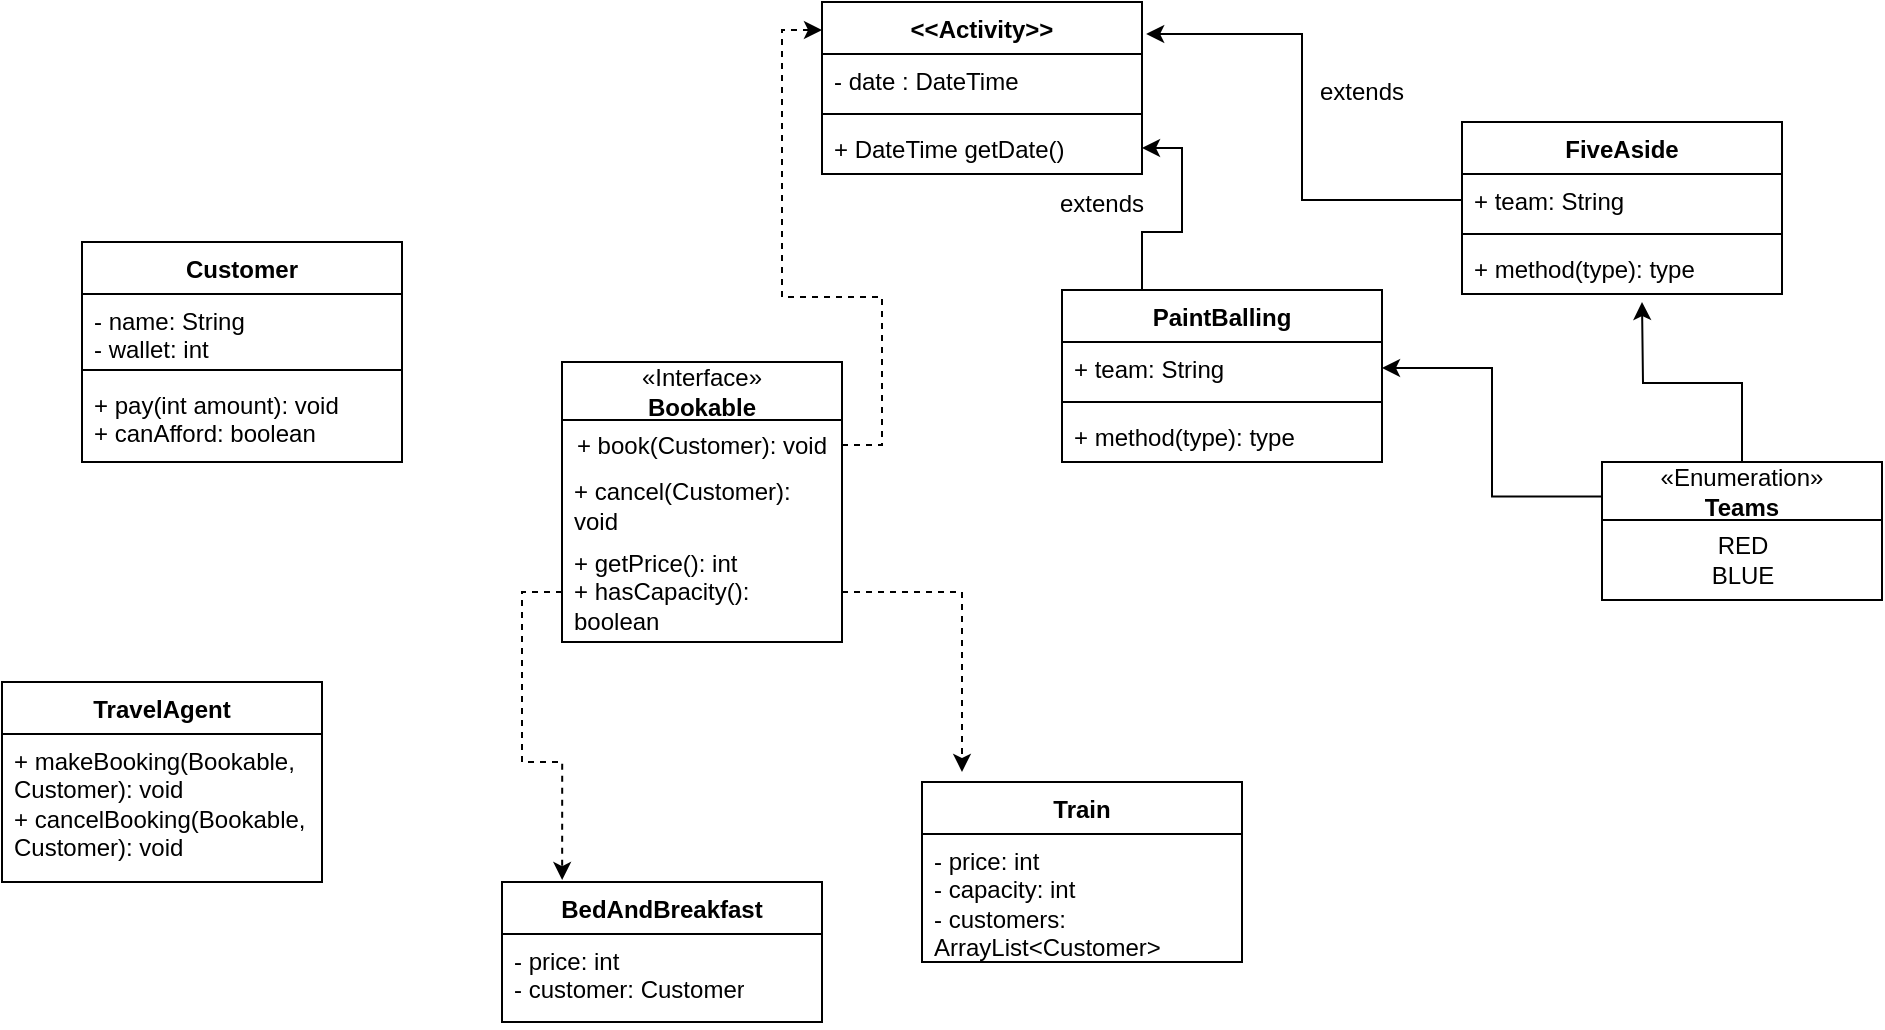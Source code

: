 <mxfile version="24.4.6" type="device">
  <diagram name="Page-1" id="BTbwwkdLSnDxbevNjmIQ">
    <mxGraphModel dx="1060" dy="646" grid="1" gridSize="10" guides="1" tooltips="1" connect="1" arrows="1" fold="1" page="1" pageScale="1" pageWidth="1169" pageHeight="1654" math="0" shadow="0">
      <root>
        <mxCell id="0" />
        <mxCell id="1" parent="0" />
        <mxCell id="CcyPMsc8jHvGXGtmvJJg-1" value="Customer" style="swimlane;fontStyle=1;align=center;verticalAlign=top;childLayout=stackLayout;horizontal=1;startSize=26;horizontalStack=0;resizeParent=1;resizeParentMax=0;resizeLast=0;collapsible=1;marginBottom=0;whiteSpace=wrap;html=1;" vertex="1" parent="1">
          <mxGeometry x="150" y="130" width="160" height="110" as="geometry" />
        </mxCell>
        <mxCell id="CcyPMsc8jHvGXGtmvJJg-2" value="- name: String&lt;div&gt;- wallet: int&lt;br&gt;&lt;/div&gt;" style="text;strokeColor=none;fillColor=none;align=left;verticalAlign=top;spacingLeft=4;spacingRight=4;overflow=hidden;rotatable=0;points=[[0,0.5],[1,0.5]];portConstraint=eastwest;whiteSpace=wrap;html=1;" vertex="1" parent="CcyPMsc8jHvGXGtmvJJg-1">
          <mxGeometry y="26" width="160" height="34" as="geometry" />
        </mxCell>
        <mxCell id="CcyPMsc8jHvGXGtmvJJg-3" value="" style="line;strokeWidth=1;fillColor=none;align=left;verticalAlign=middle;spacingTop=-1;spacingLeft=3;spacingRight=3;rotatable=0;labelPosition=right;points=[];portConstraint=eastwest;strokeColor=inherit;" vertex="1" parent="CcyPMsc8jHvGXGtmvJJg-1">
          <mxGeometry y="60" width="160" height="8" as="geometry" />
        </mxCell>
        <mxCell id="CcyPMsc8jHvGXGtmvJJg-4" value="+ pay(int amount): void&lt;div&gt;+ canAfford: boolean&lt;/div&gt;" style="text;strokeColor=none;fillColor=none;align=left;verticalAlign=top;spacingLeft=4;spacingRight=4;overflow=hidden;rotatable=0;points=[[0,0.5],[1,0.5]];portConstraint=eastwest;whiteSpace=wrap;html=1;" vertex="1" parent="CcyPMsc8jHvGXGtmvJJg-1">
          <mxGeometry y="68" width="160" height="42" as="geometry" />
        </mxCell>
        <mxCell id="CcyPMsc8jHvGXGtmvJJg-14" value="&lt;span style=&quot;font-weight: 400;&quot;&gt;«Interface»&lt;/span&gt;&lt;br style=&quot;font-weight: 400;&quot;&gt;&lt;b&gt;Bookable&lt;/b&gt;" style="swimlane;fontStyle=1;align=center;verticalAlign=middle;childLayout=stackLayout;horizontal=1;startSize=29;horizontalStack=0;resizeParent=1;resizeParentMax=0;resizeLast=0;collapsible=0;marginBottom=0;html=1;whiteSpace=wrap;" vertex="1" parent="1">
          <mxGeometry x="390" y="190" width="140" height="140" as="geometry" />
        </mxCell>
        <mxCell id="CcyPMsc8jHvGXGtmvJJg-15" value="+ book(Customer): void" style="text;html=1;strokeColor=none;fillColor=none;align=center;verticalAlign=middle;spacingLeft=4;spacingRight=4;overflow=hidden;rotatable=0;points=[[0,0.5],[1,0.5]];portConstraint=eastwest;whiteSpace=wrap;" vertex="1" parent="CcyPMsc8jHvGXGtmvJJg-14">
          <mxGeometry y="29" width="140" height="25" as="geometry" />
        </mxCell>
        <mxCell id="CcyPMsc8jHvGXGtmvJJg-16" value="&lt;span style=&quot;text-align: center;&quot;&gt;+ cancel(Customer): void&lt;/span&gt;" style="text;html=1;strokeColor=none;fillColor=none;align=left;verticalAlign=middle;spacingLeft=4;spacingRight=4;overflow=hidden;rotatable=0;points=[[0,0.5],[1,0.5]];portConstraint=eastwest;whiteSpace=wrap;" vertex="1" parent="CcyPMsc8jHvGXGtmvJJg-14">
          <mxGeometry y="54" width="140" height="36" as="geometry" />
        </mxCell>
        <mxCell id="CcyPMsc8jHvGXGtmvJJg-17" value="+ getPrice(): int&lt;div&gt;+ hasCapacity(): boolean&lt;/div&gt;" style="text;html=1;strokeColor=none;fillColor=none;align=left;verticalAlign=middle;spacingLeft=4;spacingRight=4;overflow=hidden;rotatable=0;points=[[0,0.5],[1,0.5]];portConstraint=eastwest;whiteSpace=wrap;" vertex="1" parent="CcyPMsc8jHvGXGtmvJJg-14">
          <mxGeometry y="90" width="140" height="50" as="geometry" />
        </mxCell>
        <mxCell id="CcyPMsc8jHvGXGtmvJJg-22" value="TravelAgent" style="swimlane;fontStyle=1;align=center;verticalAlign=top;childLayout=stackLayout;horizontal=1;startSize=26;horizontalStack=0;resizeParent=1;resizeParentMax=0;resizeLast=0;collapsible=1;marginBottom=0;whiteSpace=wrap;html=1;" vertex="1" parent="1">
          <mxGeometry x="110" y="350" width="160" height="100" as="geometry" />
        </mxCell>
        <mxCell id="CcyPMsc8jHvGXGtmvJJg-25" value="+ makeBooking(Bookable, Customer): void&lt;div&gt;+ cancelBooking(Bookable, Customer): void&lt;div&gt;&lt;br&gt;&lt;/div&gt;&lt;/div&gt;" style="text;strokeColor=none;fillColor=none;align=left;verticalAlign=top;spacingLeft=4;spacingRight=4;overflow=hidden;rotatable=0;points=[[0,0.5],[1,0.5]];portConstraint=eastwest;whiteSpace=wrap;html=1;" vertex="1" parent="CcyPMsc8jHvGXGtmvJJg-22">
          <mxGeometry y="26" width="160" height="74" as="geometry" />
        </mxCell>
        <mxCell id="CcyPMsc8jHvGXGtmvJJg-26" value="Train" style="swimlane;fontStyle=1;align=center;verticalAlign=top;childLayout=stackLayout;horizontal=1;startSize=26;horizontalStack=0;resizeParent=1;resizeParentMax=0;resizeLast=0;collapsible=1;marginBottom=0;whiteSpace=wrap;html=1;" vertex="1" parent="1">
          <mxGeometry x="570" y="400" width="160" height="90" as="geometry" />
        </mxCell>
        <mxCell id="CcyPMsc8jHvGXGtmvJJg-27" value="- price: int&lt;div&gt;- capacity: int&lt;br&gt;&lt;div&gt;- customers: ArrayList&amp;lt;Customer&amp;gt;&lt;/div&gt;&lt;/div&gt;" style="text;strokeColor=none;fillColor=none;align=left;verticalAlign=top;spacingLeft=4;spacingRight=4;overflow=hidden;rotatable=0;points=[[0,0.5],[1,0.5]];portConstraint=eastwest;whiteSpace=wrap;html=1;" vertex="1" parent="CcyPMsc8jHvGXGtmvJJg-26">
          <mxGeometry y="26" width="160" height="64" as="geometry" />
        </mxCell>
        <mxCell id="CcyPMsc8jHvGXGtmvJJg-50" value="BedAndBreakfast" style="swimlane;fontStyle=1;align=center;verticalAlign=top;childLayout=stackLayout;horizontal=1;startSize=26;horizontalStack=0;resizeParent=1;resizeParentMax=0;resizeLast=0;collapsible=1;marginBottom=0;whiteSpace=wrap;html=1;" vertex="1" parent="1">
          <mxGeometry x="360" y="450" width="160" height="70" as="geometry" />
        </mxCell>
        <mxCell id="CcyPMsc8jHvGXGtmvJJg-51" value="- price: int&lt;div&gt;- customer: Customer&lt;/div&gt;" style="text;strokeColor=none;fillColor=none;align=left;verticalAlign=top;spacingLeft=4;spacingRight=4;overflow=hidden;rotatable=0;points=[[0,0.5],[1,0.5]];portConstraint=eastwest;whiteSpace=wrap;html=1;" vertex="1" parent="CcyPMsc8jHvGXGtmvJJg-50">
          <mxGeometry y="26" width="160" height="44" as="geometry" />
        </mxCell>
        <mxCell id="CcyPMsc8jHvGXGtmvJJg-55" value="&amp;lt;&amp;lt;Activity&amp;gt;&amp;gt;" style="swimlane;fontStyle=1;align=center;verticalAlign=top;childLayout=stackLayout;horizontal=1;startSize=26;horizontalStack=0;resizeParent=1;resizeParentMax=0;resizeLast=0;collapsible=1;marginBottom=0;whiteSpace=wrap;html=1;" vertex="1" parent="1">
          <mxGeometry x="520" y="10" width="160" height="86" as="geometry" />
        </mxCell>
        <mxCell id="CcyPMsc8jHvGXGtmvJJg-56" value="- date : DateTime" style="text;strokeColor=none;fillColor=none;align=left;verticalAlign=top;spacingLeft=4;spacingRight=4;overflow=hidden;rotatable=0;points=[[0,0.5],[1,0.5]];portConstraint=eastwest;whiteSpace=wrap;html=1;" vertex="1" parent="CcyPMsc8jHvGXGtmvJJg-55">
          <mxGeometry y="26" width="160" height="26" as="geometry" />
        </mxCell>
        <mxCell id="CcyPMsc8jHvGXGtmvJJg-57" value="" style="line;strokeWidth=1;fillColor=none;align=left;verticalAlign=middle;spacingTop=-1;spacingLeft=3;spacingRight=3;rotatable=0;labelPosition=right;points=[];portConstraint=eastwest;strokeColor=inherit;" vertex="1" parent="CcyPMsc8jHvGXGtmvJJg-55">
          <mxGeometry y="52" width="160" height="8" as="geometry" />
        </mxCell>
        <mxCell id="CcyPMsc8jHvGXGtmvJJg-58" value="+ DateTime getDate()" style="text;strokeColor=none;fillColor=none;align=left;verticalAlign=top;spacingLeft=4;spacingRight=4;overflow=hidden;rotatable=0;points=[[0,0.5],[1,0.5]];portConstraint=eastwest;whiteSpace=wrap;html=1;" vertex="1" parent="CcyPMsc8jHvGXGtmvJJg-55">
          <mxGeometry y="60" width="160" height="26" as="geometry" />
        </mxCell>
        <mxCell id="CcyPMsc8jHvGXGtmvJJg-60" style="edgeStyle=orthogonalEdgeStyle;rounded=0;orthogonalLoop=1;jettySize=auto;html=1;exitX=1;exitY=0.5;exitDx=0;exitDy=0;entryX=0;entryY=0.163;entryDx=0;entryDy=0;entryPerimeter=0;dashed=1;" edge="1" parent="1" source="CcyPMsc8jHvGXGtmvJJg-15" target="CcyPMsc8jHvGXGtmvJJg-55">
          <mxGeometry relative="1" as="geometry" />
        </mxCell>
        <mxCell id="CcyPMsc8jHvGXGtmvJJg-61" style="edgeStyle=orthogonalEdgeStyle;rounded=0;orthogonalLoop=1;jettySize=auto;html=1;exitX=1;exitY=0.5;exitDx=0;exitDy=0;entryX=0.125;entryY=-0.056;entryDx=0;entryDy=0;entryPerimeter=0;dashed=1;" edge="1" parent="1" source="CcyPMsc8jHvGXGtmvJJg-17" target="CcyPMsc8jHvGXGtmvJJg-26">
          <mxGeometry relative="1" as="geometry" />
        </mxCell>
        <mxCell id="CcyPMsc8jHvGXGtmvJJg-62" style="edgeStyle=orthogonalEdgeStyle;rounded=0;orthogonalLoop=1;jettySize=auto;html=1;exitX=0;exitY=0.5;exitDx=0;exitDy=0;entryX=0.188;entryY=-0.014;entryDx=0;entryDy=0;entryPerimeter=0;dashed=1;" edge="1" parent="1" source="CcyPMsc8jHvGXGtmvJJg-17" target="CcyPMsc8jHvGXGtmvJJg-50">
          <mxGeometry relative="1" as="geometry" />
        </mxCell>
        <mxCell id="CcyPMsc8jHvGXGtmvJJg-67" value="FiveAside" style="swimlane;fontStyle=1;align=center;verticalAlign=top;childLayout=stackLayout;horizontal=1;startSize=26;horizontalStack=0;resizeParent=1;resizeParentMax=0;resizeLast=0;collapsible=1;marginBottom=0;whiteSpace=wrap;html=1;" vertex="1" parent="1">
          <mxGeometry x="840" y="70" width="160" height="86" as="geometry" />
        </mxCell>
        <mxCell id="CcyPMsc8jHvGXGtmvJJg-68" value="+ team: String" style="text;strokeColor=none;fillColor=none;align=left;verticalAlign=top;spacingLeft=4;spacingRight=4;overflow=hidden;rotatable=0;points=[[0,0.5],[1,0.5]];portConstraint=eastwest;whiteSpace=wrap;html=1;" vertex="1" parent="CcyPMsc8jHvGXGtmvJJg-67">
          <mxGeometry y="26" width="160" height="26" as="geometry" />
        </mxCell>
        <mxCell id="CcyPMsc8jHvGXGtmvJJg-69" value="" style="line;strokeWidth=1;fillColor=none;align=left;verticalAlign=middle;spacingTop=-1;spacingLeft=3;spacingRight=3;rotatable=0;labelPosition=right;points=[];portConstraint=eastwest;strokeColor=inherit;" vertex="1" parent="CcyPMsc8jHvGXGtmvJJg-67">
          <mxGeometry y="52" width="160" height="8" as="geometry" />
        </mxCell>
        <mxCell id="CcyPMsc8jHvGXGtmvJJg-70" value="+ method(type): type" style="text;strokeColor=none;fillColor=none;align=left;verticalAlign=top;spacingLeft=4;spacingRight=4;overflow=hidden;rotatable=0;points=[[0,0.5],[1,0.5]];portConstraint=eastwest;whiteSpace=wrap;html=1;" vertex="1" parent="CcyPMsc8jHvGXGtmvJJg-67">
          <mxGeometry y="60" width="160" height="26" as="geometry" />
        </mxCell>
        <mxCell id="CcyPMsc8jHvGXGtmvJJg-76" style="edgeStyle=orthogonalEdgeStyle;rounded=0;orthogonalLoop=1;jettySize=auto;html=1;exitX=0.25;exitY=0;exitDx=0;exitDy=0;entryX=1;entryY=0.5;entryDx=0;entryDy=0;" edge="1" parent="1" source="CcyPMsc8jHvGXGtmvJJg-72" target="CcyPMsc8jHvGXGtmvJJg-58">
          <mxGeometry relative="1" as="geometry" />
        </mxCell>
        <mxCell id="CcyPMsc8jHvGXGtmvJJg-72" value="PaintBalling" style="swimlane;fontStyle=1;align=center;verticalAlign=top;childLayout=stackLayout;horizontal=1;startSize=26;horizontalStack=0;resizeParent=1;resizeParentMax=0;resizeLast=0;collapsible=1;marginBottom=0;whiteSpace=wrap;html=1;" vertex="1" parent="1">
          <mxGeometry x="640" y="154" width="160" height="86" as="geometry" />
        </mxCell>
        <mxCell id="CcyPMsc8jHvGXGtmvJJg-73" value="+ team: String" style="text;strokeColor=none;fillColor=none;align=left;verticalAlign=top;spacingLeft=4;spacingRight=4;overflow=hidden;rotatable=0;points=[[0,0.5],[1,0.5]];portConstraint=eastwest;whiteSpace=wrap;html=1;" vertex="1" parent="CcyPMsc8jHvGXGtmvJJg-72">
          <mxGeometry y="26" width="160" height="26" as="geometry" />
        </mxCell>
        <mxCell id="CcyPMsc8jHvGXGtmvJJg-74" value="" style="line;strokeWidth=1;fillColor=none;align=left;verticalAlign=middle;spacingTop=-1;spacingLeft=3;spacingRight=3;rotatable=0;labelPosition=right;points=[];portConstraint=eastwest;strokeColor=inherit;" vertex="1" parent="CcyPMsc8jHvGXGtmvJJg-72">
          <mxGeometry y="52" width="160" height="8" as="geometry" />
        </mxCell>
        <mxCell id="CcyPMsc8jHvGXGtmvJJg-75" value="+ method(type): type" style="text;strokeColor=none;fillColor=none;align=left;verticalAlign=top;spacingLeft=4;spacingRight=4;overflow=hidden;rotatable=0;points=[[0,0.5],[1,0.5]];portConstraint=eastwest;whiteSpace=wrap;html=1;" vertex="1" parent="CcyPMsc8jHvGXGtmvJJg-72">
          <mxGeometry y="60" width="160" height="26" as="geometry" />
        </mxCell>
        <mxCell id="CcyPMsc8jHvGXGtmvJJg-77" style="edgeStyle=orthogonalEdgeStyle;rounded=0;orthogonalLoop=1;jettySize=auto;html=1;exitX=0;exitY=0.5;exitDx=0;exitDy=0;entryX=1.013;entryY=0.186;entryDx=0;entryDy=0;entryPerimeter=0;" edge="1" parent="1" source="CcyPMsc8jHvGXGtmvJJg-68" target="CcyPMsc8jHvGXGtmvJJg-55">
          <mxGeometry relative="1" as="geometry" />
        </mxCell>
        <mxCell id="CcyPMsc8jHvGXGtmvJJg-78" value="extends" style="text;html=1;align=center;verticalAlign=middle;whiteSpace=wrap;rounded=0;" vertex="1" parent="1">
          <mxGeometry x="630" y="96" width="60" height="30" as="geometry" />
        </mxCell>
        <mxCell id="CcyPMsc8jHvGXGtmvJJg-79" value="extends" style="text;html=1;align=center;verticalAlign=middle;whiteSpace=wrap;rounded=0;" vertex="1" parent="1">
          <mxGeometry x="760" y="40" width="60" height="30" as="geometry" />
        </mxCell>
        <mxCell id="CcyPMsc8jHvGXGtmvJJg-90" style="edgeStyle=orthogonalEdgeStyle;rounded=0;orthogonalLoop=1;jettySize=auto;html=1;exitX=0;exitY=0.25;exitDx=0;exitDy=0;entryX=1;entryY=0.5;entryDx=0;entryDy=0;" edge="1" parent="1" source="CcyPMsc8jHvGXGtmvJJg-84" target="CcyPMsc8jHvGXGtmvJJg-73">
          <mxGeometry relative="1" as="geometry" />
        </mxCell>
        <mxCell id="CcyPMsc8jHvGXGtmvJJg-91" style="edgeStyle=orthogonalEdgeStyle;rounded=0;orthogonalLoop=1;jettySize=auto;html=1;exitX=0.5;exitY=0;exitDx=0;exitDy=0;" edge="1" parent="1" source="CcyPMsc8jHvGXGtmvJJg-84">
          <mxGeometry relative="1" as="geometry">
            <mxPoint x="930" y="160" as="targetPoint" />
          </mxGeometry>
        </mxCell>
        <mxCell id="CcyPMsc8jHvGXGtmvJJg-84" value="&lt;span style=&quot;font-weight: 400;&quot;&gt;«Enumeration»&lt;/span&gt;&lt;br style=&quot;font-weight: 400;&quot;&gt;&lt;b&gt;Teams&lt;/b&gt;" style="swimlane;fontStyle=1;align=center;verticalAlign=middle;childLayout=stackLayout;horizontal=1;startSize=29;horizontalStack=0;resizeParent=1;resizeParentMax=0;resizeLast=0;collapsible=0;marginBottom=0;html=1;whiteSpace=wrap;" vertex="1" parent="1">
          <mxGeometry x="910" y="240" width="140" height="69" as="geometry" />
        </mxCell>
        <mxCell id="CcyPMsc8jHvGXGtmvJJg-88" value="RED&lt;div&gt;BLUE&lt;/div&gt;" style="text;html=1;align=center;verticalAlign=middle;resizable=0;points=[];autosize=1;strokeColor=none;fillColor=none;" vertex="1" parent="CcyPMsc8jHvGXGtmvJJg-84">
          <mxGeometry y="29" width="140" height="40" as="geometry" />
        </mxCell>
      </root>
    </mxGraphModel>
  </diagram>
</mxfile>
